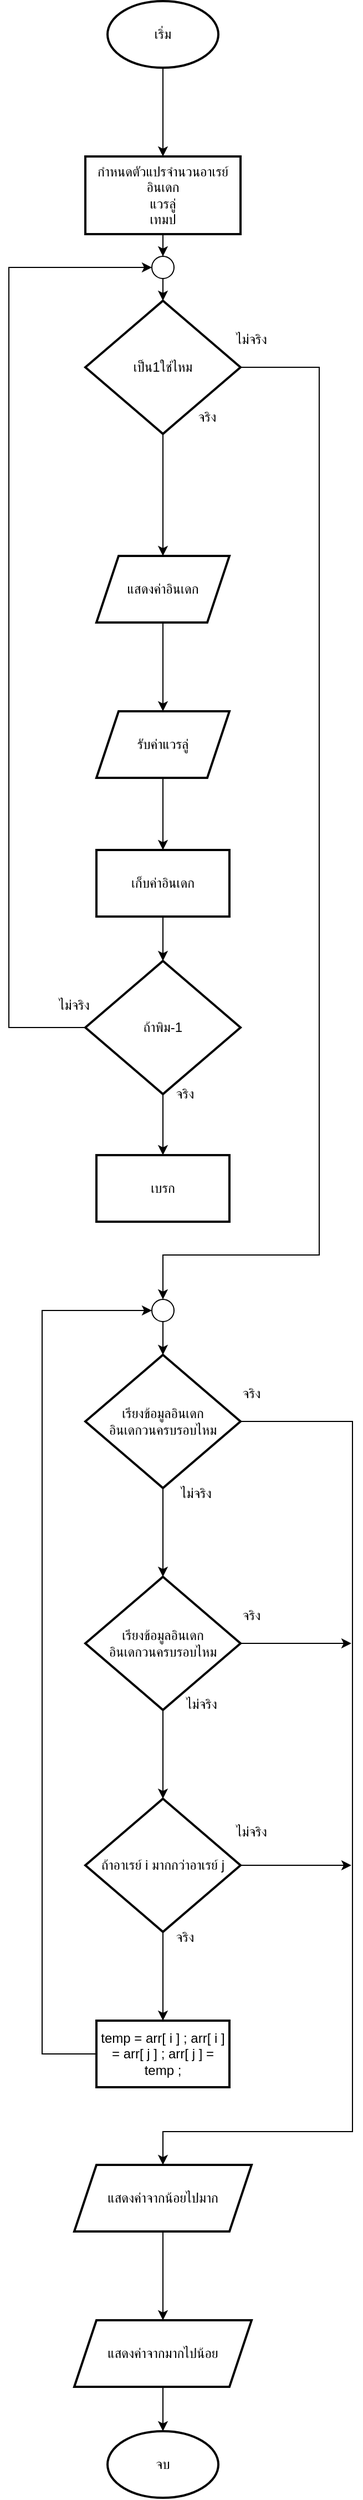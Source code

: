 <mxfile version="25.0.3">
  <diagram name="Page-1" id="QWCm_XVD68dJWF6vejXQ">
    <mxGraphModel dx="965" dy="1610" grid="1" gridSize="10" guides="1" tooltips="1" connect="1" arrows="1" fold="1" page="1" pageScale="1" pageWidth="850" pageHeight="1100" math="0" shadow="0">
      <root>
        <mxCell id="0" />
        <mxCell id="1" parent="0" />
        <mxCell id="seLeweZjlZhm59_Nfyna-1" value="" style="edgeStyle=orthogonalEdgeStyle;rounded=0;orthogonalLoop=1;jettySize=auto;html=1;" edge="1" parent="1" source="seLeweZjlZhm59_Nfyna-2" target="seLeweZjlZhm59_Nfyna-4">
          <mxGeometry relative="1" as="geometry" />
        </mxCell>
        <mxCell id="seLeweZjlZhm59_Nfyna-2" value="เริ่ม" style="strokeWidth=2;html=1;shape=mxgraph.flowchart.start_1;whiteSpace=wrap;" vertex="1" parent="1">
          <mxGeometry x="370" width="100" height="60" as="geometry" />
        </mxCell>
        <mxCell id="seLeweZjlZhm59_Nfyna-3" value="" style="edgeStyle=orthogonalEdgeStyle;rounded=0;orthogonalLoop=1;jettySize=auto;html=1;" edge="1" parent="1" source="seLeweZjlZhm59_Nfyna-20" target="seLeweZjlZhm59_Nfyna-6">
          <mxGeometry relative="1" as="geometry" />
        </mxCell>
        <mxCell id="seLeweZjlZhm59_Nfyna-4" value="กำหนดตัวแปรจำนวนอาเรย์&lt;div&gt;อินเดก&lt;/div&gt;&lt;div&gt;แวรลู่&lt;/div&gt;&lt;div&gt;เทมป&lt;/div&gt;" style="whiteSpace=wrap;html=1;strokeWidth=2;" vertex="1" parent="1">
          <mxGeometry x="350" y="140" width="140" height="70" as="geometry" />
        </mxCell>
        <mxCell id="seLeweZjlZhm59_Nfyna-5" value="" style="edgeStyle=orthogonalEdgeStyle;rounded=0;orthogonalLoop=1;jettySize=auto;html=1;" edge="1" parent="1" source="seLeweZjlZhm59_Nfyna-6" target="seLeweZjlZhm59_Nfyna-13">
          <mxGeometry relative="1" as="geometry" />
        </mxCell>
        <mxCell id="seLeweZjlZhm59_Nfyna-23" style="edgeStyle=orthogonalEdgeStyle;rounded=0;orthogonalLoop=1;jettySize=auto;html=1;entryX=0.5;entryY=0;entryDx=0;entryDy=0;entryPerimeter=0;" edge="1" parent="1" source="seLeweZjlZhm59_Nfyna-6" target="seLeweZjlZhm59_Nfyna-43">
          <mxGeometry relative="1" as="geometry">
            <mxPoint x="420" y="1220" as="targetPoint" />
            <Array as="points">
              <mxPoint x="561" y="330" />
              <mxPoint x="561" y="1130" />
              <mxPoint x="420" y="1130" />
            </Array>
          </mxGeometry>
        </mxCell>
        <mxCell id="seLeweZjlZhm59_Nfyna-6" value="เป็น1ใช่ไหม" style="rhombus;whiteSpace=wrap;html=1;strokeWidth=2;" vertex="1" parent="1">
          <mxGeometry x="350" y="270" width="140" height="120" as="geometry" />
        </mxCell>
        <mxCell id="seLeweZjlZhm59_Nfyna-7" value="ไม่จริง" style="text;html=1;align=center;verticalAlign=middle;whiteSpace=wrap;rounded=0;" vertex="1" parent="1">
          <mxGeometry x="470" y="290" width="60" height="30" as="geometry" />
        </mxCell>
        <mxCell id="seLeweZjlZhm59_Nfyna-8" value="จริง" style="text;html=1;align=center;verticalAlign=middle;whiteSpace=wrap;rounded=0;" vertex="1" parent="1">
          <mxGeometry x="430" y="360" width="60" height="30" as="geometry" />
        </mxCell>
        <mxCell id="seLeweZjlZhm59_Nfyna-9" value="" style="edgeStyle=orthogonalEdgeStyle;rounded=0;orthogonalLoop=1;jettySize=auto;html=1;" edge="1" parent="1" source="seLeweZjlZhm59_Nfyna-11" target="seLeweZjlZhm59_Nfyna-17">
          <mxGeometry relative="1" as="geometry" />
        </mxCell>
        <mxCell id="seLeweZjlZhm59_Nfyna-10" style="edgeStyle=orthogonalEdgeStyle;rounded=0;orthogonalLoop=1;jettySize=auto;html=1;entryX=0;entryY=0.5;entryDx=0;entryDy=0;entryPerimeter=0;exitX=0;exitY=0.5;exitDx=0;exitDy=0;" edge="1" parent="1" source="seLeweZjlZhm59_Nfyna-11" target="seLeweZjlZhm59_Nfyna-20">
          <mxGeometry relative="1" as="geometry">
            <mxPoint x="400" y="230" as="targetPoint" />
            <Array as="points">
              <mxPoint x="281" y="925" />
              <mxPoint x="281" y="240" />
            </Array>
          </mxGeometry>
        </mxCell>
        <mxCell id="seLeweZjlZhm59_Nfyna-11" value="ถ้าพิม-1" style="rhombus;whiteSpace=wrap;html=1;strokeWidth=2;" vertex="1" parent="1">
          <mxGeometry x="350" y="865" width="140" height="120" as="geometry" />
        </mxCell>
        <mxCell id="seLeweZjlZhm59_Nfyna-12" value="" style="edgeStyle=orthogonalEdgeStyle;rounded=0;orthogonalLoop=1;jettySize=auto;html=1;" edge="1" parent="1" source="seLeweZjlZhm59_Nfyna-13" target="seLeweZjlZhm59_Nfyna-15">
          <mxGeometry relative="1" as="geometry" />
        </mxCell>
        <mxCell id="seLeweZjlZhm59_Nfyna-13" value="แสดงค่าอินเดก" style="shape=parallelogram;perimeter=parallelogramPerimeter;whiteSpace=wrap;html=1;fixedSize=1;strokeWidth=2;" vertex="1" parent="1">
          <mxGeometry x="360" y="500" width="120" height="60" as="geometry" />
        </mxCell>
        <mxCell id="seLeweZjlZhm59_Nfyna-14" value="" style="edgeStyle=orthogonalEdgeStyle;rounded=0;orthogonalLoop=1;jettySize=auto;html=1;entryX=0.5;entryY=0;entryDx=0;entryDy=0;" edge="1" parent="1" source="seLeweZjlZhm59_Nfyna-15" target="seLeweZjlZhm59_Nfyna-22">
          <mxGeometry relative="1" as="geometry" />
        </mxCell>
        <mxCell id="seLeweZjlZhm59_Nfyna-15" value="รับค่าแวรลู่" style="shape=parallelogram;perimeter=parallelogramPerimeter;whiteSpace=wrap;html=1;fixedSize=1;strokeWidth=2;" vertex="1" parent="1">
          <mxGeometry x="360" y="640" width="120" height="60" as="geometry" />
        </mxCell>
        <mxCell id="seLeweZjlZhm59_Nfyna-16" value="จริง" style="text;html=1;align=center;verticalAlign=middle;whiteSpace=wrap;rounded=0;" vertex="1" parent="1">
          <mxGeometry x="410" y="970" width="60" height="30" as="geometry" />
        </mxCell>
        <mxCell id="seLeweZjlZhm59_Nfyna-17" value="เบรก" style="whiteSpace=wrap;html=1;strokeWidth=2;" vertex="1" parent="1">
          <mxGeometry x="360" y="1040" width="120" height="60" as="geometry" />
        </mxCell>
        <mxCell id="seLeweZjlZhm59_Nfyna-18" value="ไม่จริง" style="text;html=1;align=center;verticalAlign=middle;whiteSpace=wrap;rounded=0;" vertex="1" parent="1">
          <mxGeometry x="310" y="890" width="60" height="30" as="geometry" />
        </mxCell>
        <mxCell id="seLeweZjlZhm59_Nfyna-19" value="" style="edgeStyle=orthogonalEdgeStyle;rounded=0;orthogonalLoop=1;jettySize=auto;html=1;" edge="1" parent="1" source="seLeweZjlZhm59_Nfyna-4" target="seLeweZjlZhm59_Nfyna-20">
          <mxGeometry relative="1" as="geometry">
            <mxPoint x="420" y="200" as="sourcePoint" />
            <mxPoint x="420" y="270" as="targetPoint" />
          </mxGeometry>
        </mxCell>
        <mxCell id="seLeweZjlZhm59_Nfyna-20" value="" style="verticalLabelPosition=bottom;verticalAlign=top;html=1;shape=mxgraph.flowchart.on-page_reference;" vertex="1" parent="1">
          <mxGeometry x="410" y="230" width="20" height="20" as="geometry" />
        </mxCell>
        <mxCell id="seLeweZjlZhm59_Nfyna-21" value="" style="edgeStyle=orthogonalEdgeStyle;rounded=0;orthogonalLoop=1;jettySize=auto;html=1;" edge="1" parent="1" source="seLeweZjlZhm59_Nfyna-22" target="seLeweZjlZhm59_Nfyna-11">
          <mxGeometry relative="1" as="geometry" />
        </mxCell>
        <mxCell id="seLeweZjlZhm59_Nfyna-22" value="เก็บค่าอินเดก" style="whiteSpace=wrap;html=1;strokeWidth=2;" vertex="1" parent="1">
          <mxGeometry x="360" y="765" width="120" height="60" as="geometry" />
        </mxCell>
        <mxCell id="seLeweZjlZhm59_Nfyna-34" value="" style="edgeStyle=orthogonalEdgeStyle;rounded=0;orthogonalLoop=1;jettySize=auto;html=1;" edge="1" parent="1" source="seLeweZjlZhm59_Nfyna-24" target="seLeweZjlZhm59_Nfyna-33">
          <mxGeometry relative="1" as="geometry" />
        </mxCell>
        <mxCell id="seLeweZjlZhm59_Nfyna-46" style="edgeStyle=orthogonalEdgeStyle;rounded=0;orthogonalLoop=1;jettySize=auto;html=1;" edge="1" parent="1" source="seLeweZjlZhm59_Nfyna-24">
          <mxGeometry relative="1" as="geometry">
            <mxPoint x="420" y="1950" as="targetPoint" />
            <Array as="points">
              <mxPoint x="591" y="1280" />
              <mxPoint x="591" y="1920" />
              <mxPoint x="420" y="1920" />
            </Array>
          </mxGeometry>
        </mxCell>
        <mxCell id="seLeweZjlZhm59_Nfyna-24" value="เรียงข้อมูลอินเดก&lt;div&gt;อินเดกวนครบรอบไหม&lt;/div&gt;" style="rhombus;whiteSpace=wrap;html=1;strokeWidth=2;" vertex="1" parent="1">
          <mxGeometry x="350" y="1220" width="140" height="120" as="geometry" />
        </mxCell>
        <mxCell id="seLeweZjlZhm59_Nfyna-29" value="จริง" style="text;html=1;align=center;verticalAlign=middle;whiteSpace=wrap;rounded=0;" vertex="1" parent="1">
          <mxGeometry x="470" y="1240" width="60" height="30" as="geometry" />
        </mxCell>
        <mxCell id="seLeweZjlZhm59_Nfyna-30" value="ไม่จริง" style="text;html=1;align=center;verticalAlign=middle;whiteSpace=wrap;rounded=0;" vertex="1" parent="1">
          <mxGeometry x="420" y="1330" width="60" height="30" as="geometry" />
        </mxCell>
        <mxCell id="seLeweZjlZhm59_Nfyna-37" value="" style="edgeStyle=orthogonalEdgeStyle;rounded=0;orthogonalLoop=1;jettySize=auto;html=1;" edge="1" parent="1" source="seLeweZjlZhm59_Nfyna-33" target="seLeweZjlZhm59_Nfyna-36">
          <mxGeometry relative="1" as="geometry" />
        </mxCell>
        <mxCell id="seLeweZjlZhm59_Nfyna-48" style="edgeStyle=orthogonalEdgeStyle;rounded=0;orthogonalLoop=1;jettySize=auto;html=1;" edge="1" parent="1" source="seLeweZjlZhm59_Nfyna-33">
          <mxGeometry relative="1" as="geometry">
            <mxPoint x="590" y="1480" as="targetPoint" />
          </mxGeometry>
        </mxCell>
        <mxCell id="seLeweZjlZhm59_Nfyna-33" value="เรียงข้อมูลอินเดก&lt;div&gt;อินเดกวนครบรอบไหม&lt;/div&gt;" style="rhombus;whiteSpace=wrap;html=1;strokeWidth=2;" vertex="1" parent="1">
          <mxGeometry x="350" y="1420" width="140" height="120" as="geometry" />
        </mxCell>
        <mxCell id="seLeweZjlZhm59_Nfyna-35" value="ไม่จริง" style="text;html=1;align=center;verticalAlign=middle;whiteSpace=wrap;rounded=0;" vertex="1" parent="1">
          <mxGeometry x="425" y="1520" width="60" height="30" as="geometry" />
        </mxCell>
        <mxCell id="seLeweZjlZhm59_Nfyna-40" value="" style="edgeStyle=orthogonalEdgeStyle;rounded=0;orthogonalLoop=1;jettySize=auto;html=1;" edge="1" parent="1" source="seLeweZjlZhm59_Nfyna-36" target="seLeweZjlZhm59_Nfyna-39">
          <mxGeometry relative="1" as="geometry" />
        </mxCell>
        <mxCell id="seLeweZjlZhm59_Nfyna-50" style="edgeStyle=orthogonalEdgeStyle;rounded=0;orthogonalLoop=1;jettySize=auto;html=1;" edge="1" parent="1" source="seLeweZjlZhm59_Nfyna-36">
          <mxGeometry relative="1" as="geometry">
            <mxPoint x="590" y="1680" as="targetPoint" />
          </mxGeometry>
        </mxCell>
        <mxCell id="seLeweZjlZhm59_Nfyna-36" value="ถ้าอาเรย์ i มากกว่าอาเรย์ j" style="rhombus;whiteSpace=wrap;html=1;strokeWidth=2;" vertex="1" parent="1">
          <mxGeometry x="350" y="1620" width="140" height="120" as="geometry" />
        </mxCell>
        <mxCell id="seLeweZjlZhm59_Nfyna-38" value="จริง" style="text;html=1;align=center;verticalAlign=middle;whiteSpace=wrap;rounded=0;" vertex="1" parent="1">
          <mxGeometry x="410" y="1730" width="60" height="30" as="geometry" />
        </mxCell>
        <mxCell id="seLeweZjlZhm59_Nfyna-42" style="edgeStyle=orthogonalEdgeStyle;rounded=0;orthogonalLoop=1;jettySize=auto;html=1;entryX=0;entryY=0.5;entryDx=0;entryDy=0;entryPerimeter=0;" edge="1" parent="1" source="seLeweZjlZhm59_Nfyna-39" target="seLeweZjlZhm59_Nfyna-43">
          <mxGeometry relative="1" as="geometry">
            <mxPoint x="400" y="1180" as="targetPoint" />
            <Array as="points">
              <mxPoint x="311" y="1850" />
              <mxPoint x="311" y="1180" />
            </Array>
          </mxGeometry>
        </mxCell>
        <mxCell id="seLeweZjlZhm59_Nfyna-39" value="temp = arr[ i ] ; arr[ i ] = arr[ j ] ; arr[ j ] = temp ;" style="whiteSpace=wrap;html=1;strokeWidth=2;" vertex="1" parent="1">
          <mxGeometry x="360" y="1820" width="120" height="60" as="geometry" />
        </mxCell>
        <mxCell id="seLeweZjlZhm59_Nfyna-43" value="" style="verticalLabelPosition=bottom;verticalAlign=top;html=1;shape=mxgraph.flowchart.on-page_reference;" vertex="1" parent="1">
          <mxGeometry x="410" y="1170" width="20" height="20" as="geometry" />
        </mxCell>
        <mxCell id="seLeweZjlZhm59_Nfyna-45" style="edgeStyle=orthogonalEdgeStyle;rounded=0;orthogonalLoop=1;jettySize=auto;html=1;entryX=0.5;entryY=0;entryDx=0;entryDy=0;" edge="1" parent="1" source="seLeweZjlZhm59_Nfyna-43" target="seLeweZjlZhm59_Nfyna-24">
          <mxGeometry relative="1" as="geometry" />
        </mxCell>
        <mxCell id="seLeweZjlZhm59_Nfyna-47" value="จริง" style="text;html=1;align=center;verticalAlign=middle;whiteSpace=wrap;rounded=0;" vertex="1" parent="1">
          <mxGeometry x="470" y="1440" width="60" height="30" as="geometry" />
        </mxCell>
        <mxCell id="seLeweZjlZhm59_Nfyna-49" value="ไม่จริง" style="text;html=1;align=center;verticalAlign=middle;whiteSpace=wrap;rounded=0;" vertex="1" parent="1">
          <mxGeometry x="470" y="1635" width="60" height="30" as="geometry" />
        </mxCell>
        <mxCell id="seLeweZjlZhm59_Nfyna-53" value="" style="edgeStyle=orthogonalEdgeStyle;rounded=0;orthogonalLoop=1;jettySize=auto;html=1;" edge="1" parent="1" source="seLeweZjlZhm59_Nfyna-51" target="seLeweZjlZhm59_Nfyna-52">
          <mxGeometry relative="1" as="geometry" />
        </mxCell>
        <mxCell id="seLeweZjlZhm59_Nfyna-51" value="แสดงค่าจากน้อยไปมาก" style="shape=parallelogram;perimeter=parallelogramPerimeter;whiteSpace=wrap;html=1;fixedSize=1;strokeWidth=2;" vertex="1" parent="1">
          <mxGeometry x="340" y="1950" width="160" height="60" as="geometry" />
        </mxCell>
        <mxCell id="seLeweZjlZhm59_Nfyna-55" value="" style="edgeStyle=orthogonalEdgeStyle;rounded=0;orthogonalLoop=1;jettySize=auto;html=1;" edge="1" parent="1" source="seLeweZjlZhm59_Nfyna-52" target="seLeweZjlZhm59_Nfyna-54">
          <mxGeometry relative="1" as="geometry" />
        </mxCell>
        <mxCell id="seLeweZjlZhm59_Nfyna-52" value="แสดงค่าจากมากไปน้อย" style="shape=parallelogram;perimeter=parallelogramPerimeter;whiteSpace=wrap;html=1;fixedSize=1;strokeWidth=2;" vertex="1" parent="1">
          <mxGeometry x="340" y="2090" width="160" height="60" as="geometry" />
        </mxCell>
        <mxCell id="seLeweZjlZhm59_Nfyna-54" value="จบ" style="strokeWidth=2;html=1;shape=mxgraph.flowchart.start_1;whiteSpace=wrap;" vertex="1" parent="1">
          <mxGeometry x="370" y="2190" width="100" height="60" as="geometry" />
        </mxCell>
      </root>
    </mxGraphModel>
  </diagram>
</mxfile>
